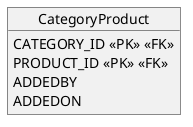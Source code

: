 @startuml

object CategoryProduct {
    CATEGORY_ID <<PK>> <<FK>>
    PRODUCT_ID <<PK>> <<FK>>
    ADDEDBY
    ADDEDON
}

@enduml